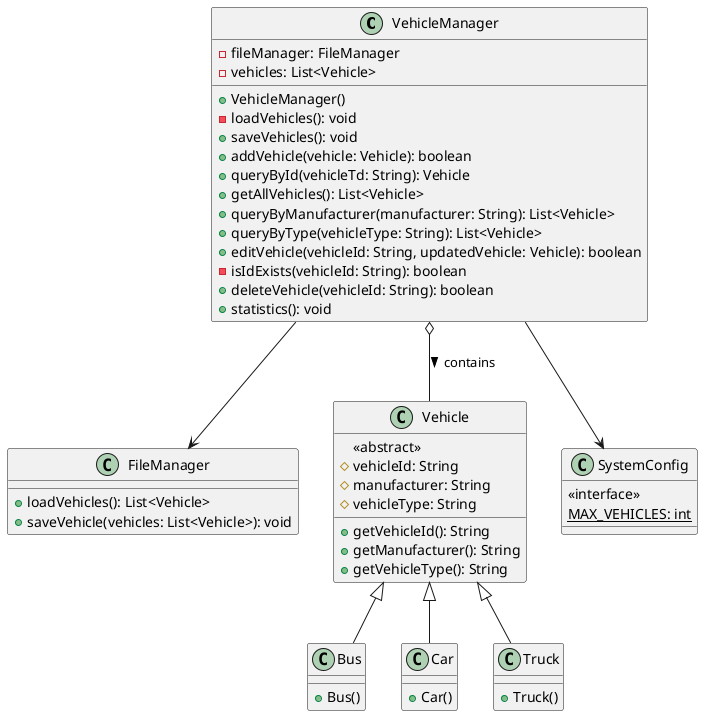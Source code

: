 @startuml VehicleManagerClassDiagram

class VehicleManager {
  - fileManager: FileManager
  - vehicles: List<Vehicle>
  + VehicleManager()
  - loadVehicles(): void
  + saveVehicles(): void
  + addVehicle(vehicle: Vehicle): boolean
  + queryById(vehicleTd: String): Vehicle
  + getAllVehicles(): List<Vehicle>
  + queryByManufacturer(manufacturer: String): List<Vehicle>
  + queryByType(vehicleType: String): List<Vehicle>
  + editVehicle(vehicleId: String, updatedVehicle: Vehicle): boolean
  - isIdExists(vehicleId: String): boolean
  + deleteVehicle(vehicleId: String): boolean
  + statistics(): void
}

class FileManager {
  + loadVehicles(): List<Vehicle>
  + saveVehicle(vehicles: List<Vehicle>): void
}

class Vehicle {
  <<abstract>>
  # vehicleId: String
  # manufacturer: String
  # vehicleType: String
  + getVehicleId(): String
  + getManufacturer(): String
  + getVehicleType(): String
}

class Bus {
  + Bus()
}

class Car {
  + Car()
}

class Truck {
  + Truck()
}

class SystemConfig {
  <<interface>>
  {static} MAX_VEHICLES: int
}

VehicleManager --> FileManager
VehicleManager --> SystemConfig
VehicleManager o-- Vehicle : contains >

Vehicle <|-- Bus
Vehicle <|-- Car
Vehicle <|-- Truck

@enduml